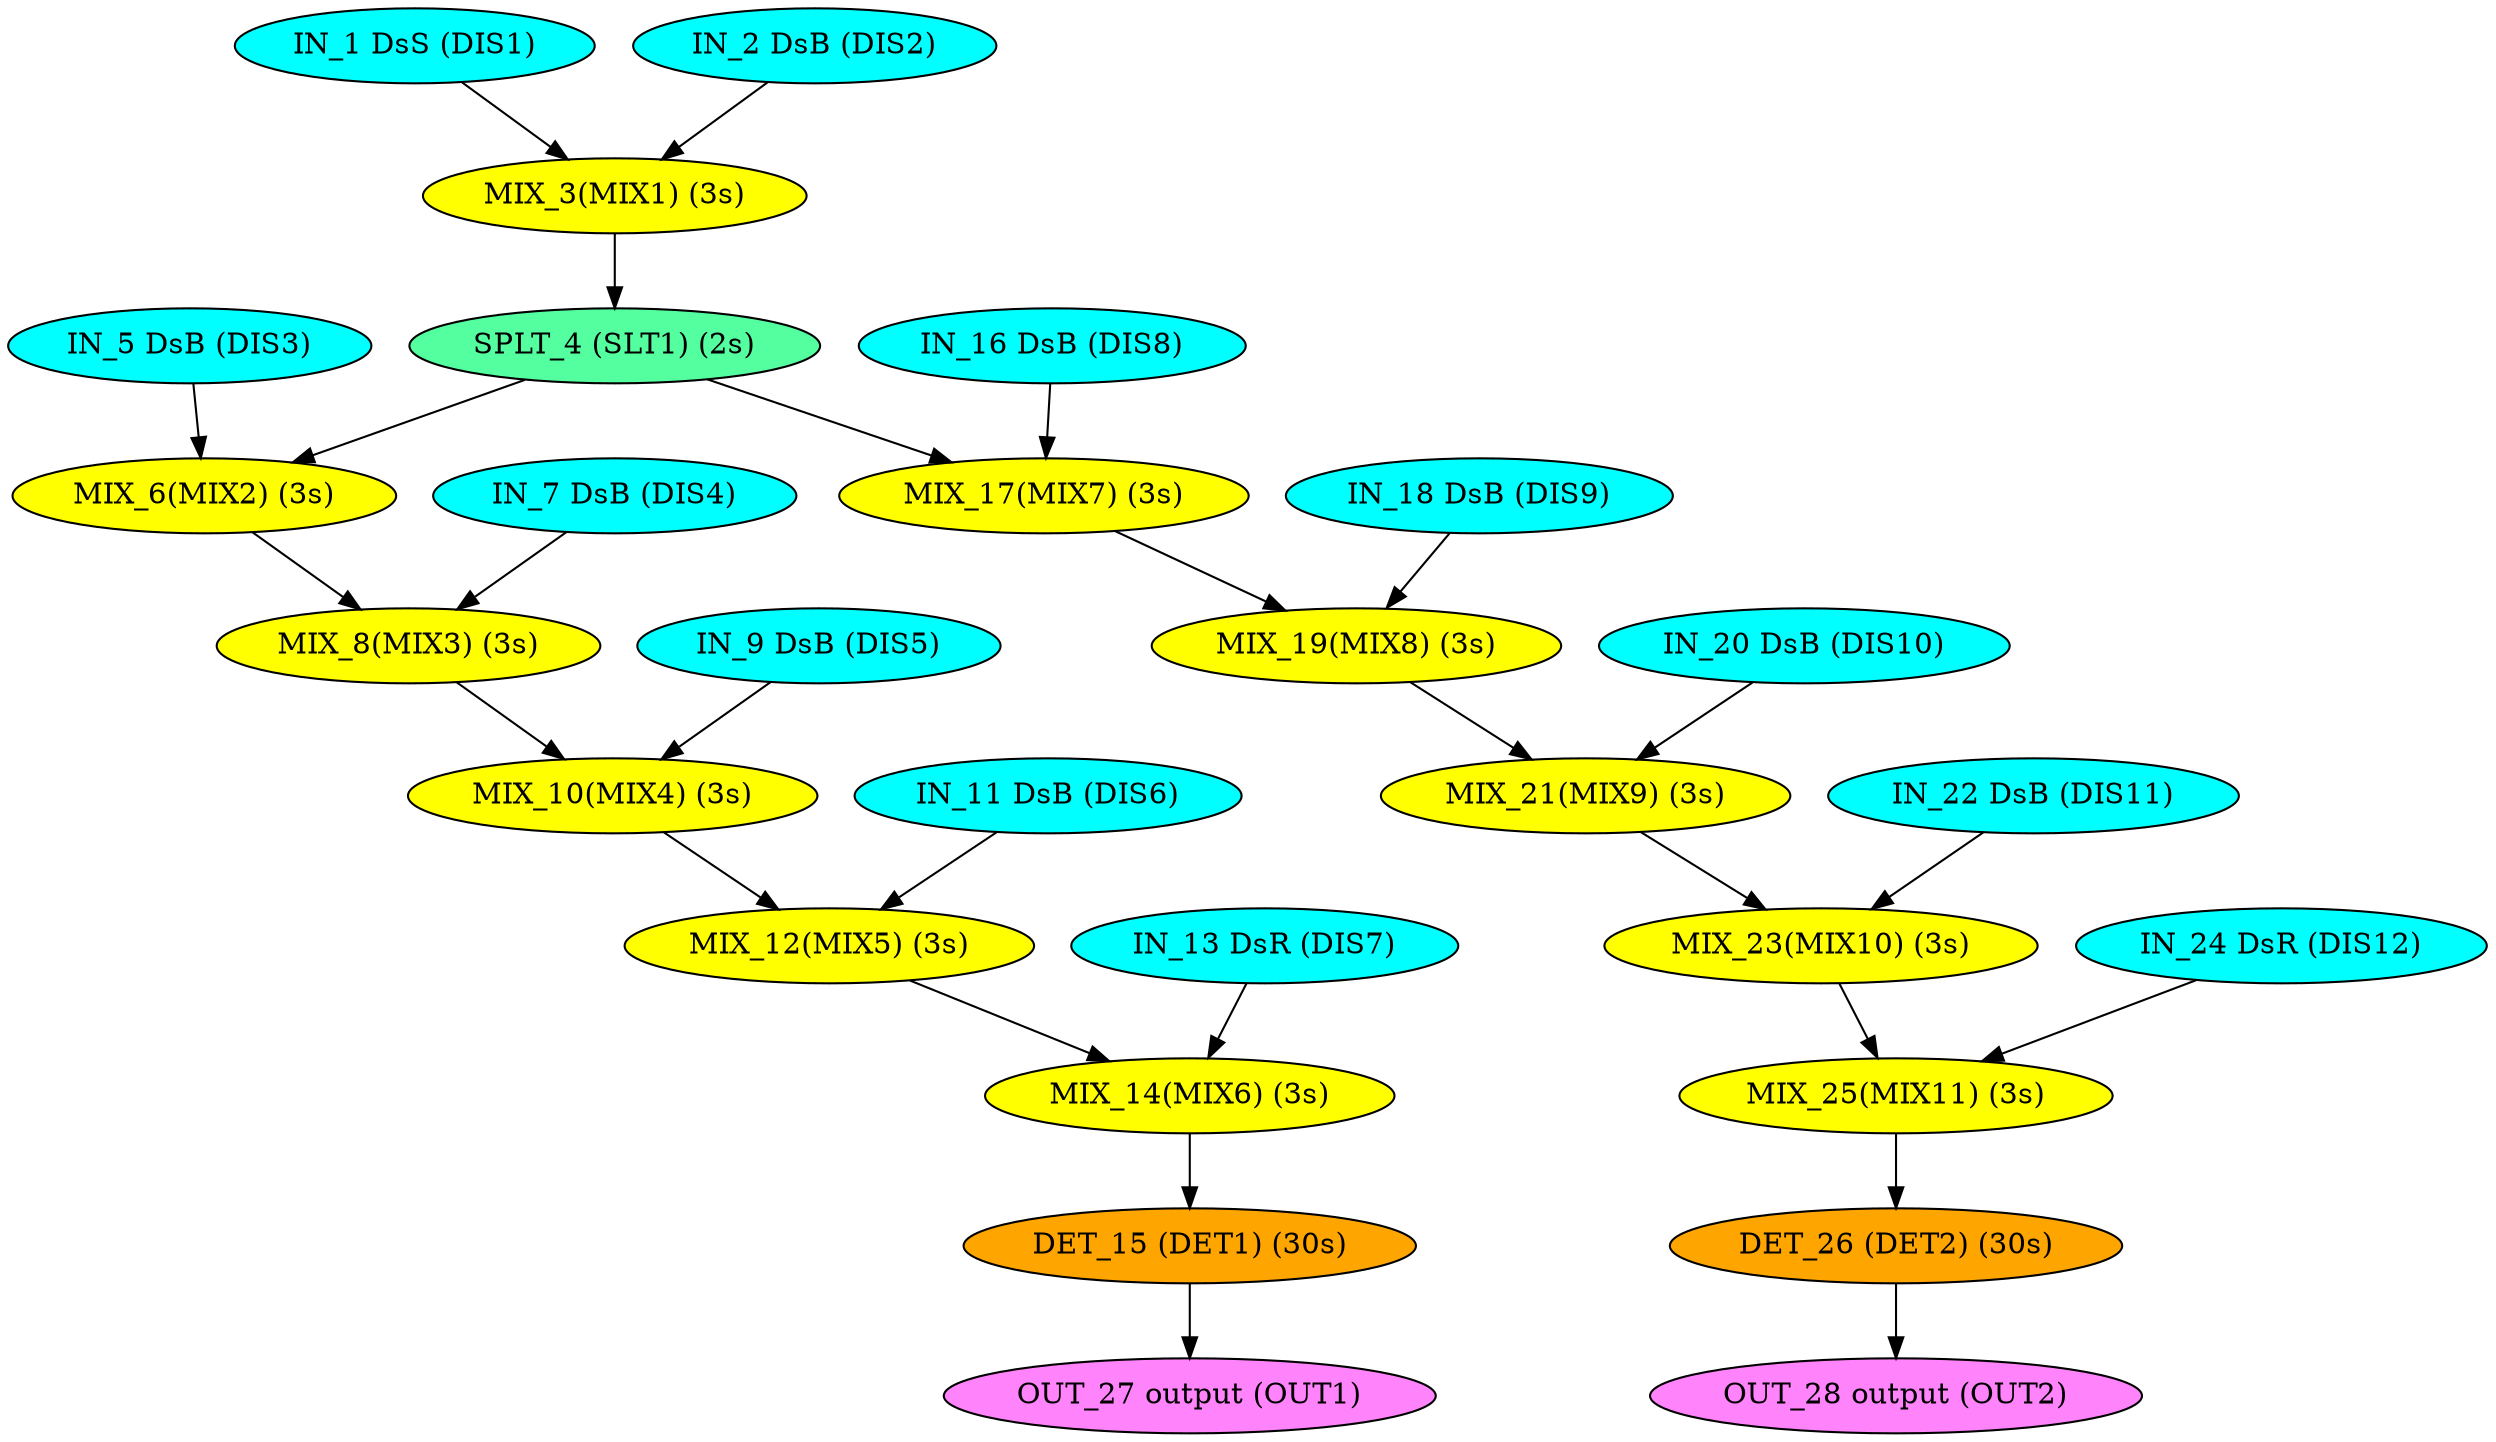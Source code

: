 digraph G {
1 [label = "IN_1 DsS (DIS1)\n" fillcolor=cyan, style=filled];
1 -> 3;
2 [label = "IN_2 DsB (DIS2)\n" fillcolor=cyan, style=filled];
2 -> 3;
3 [label = "MIX_3(MIX1) (3s)\n" fillcolor=yellow, style=filled];
3 -> 4;
4 [label = "SPLT_4 (SLT1) (2s)\n" fillcolor=seagreen1, style=filled];
4 -> 6;
4 -> 17;
5 [label = "IN_5 DsB (DIS3)\n" fillcolor=cyan, style=filled];
5 -> 6;
6 [label = "MIX_6(MIX2) (3s)\n" fillcolor=yellow, style=filled];
6 -> 8;
7 [label = "IN_7 DsB (DIS4)\n" fillcolor=cyan, style=filled];
7 -> 8;
8 [label = "MIX_8(MIX3) (3s)\n" fillcolor=yellow, style=filled];
8 -> 10;
9 [label = "IN_9 DsB (DIS5)\n" fillcolor=cyan, style=filled];
9 -> 10;
10 [label = "MIX_10(MIX4) (3s)\n" fillcolor=yellow, style=filled];
10 -> 12;
11 [label = "IN_11 DsB (DIS6)\n" fillcolor=cyan, style=filled];
11 -> 12;
12 [label = "MIX_12(MIX5) (3s)\n" fillcolor=yellow, style=filled];
12 -> 14;
13 [label = "IN_13 DsR (DIS7)\n" fillcolor=cyan, style=filled];
13 -> 14;
14 [label = "MIX_14(MIX6) (3s)\n" fillcolor=yellow, style=filled];
14 -> 15;
15 [label = "DET_15 (DET1) (30s)\n" fillcolor=orange, style=filled];
15 -> 27;
16 [label = "IN_16 DsB (DIS8)\n" fillcolor=cyan, style=filled];
16 -> 17;
17 [label = "MIX_17(MIX7) (3s)\n" fillcolor=yellow, style=filled];
17 -> 19;
18 [label = "IN_18 DsB (DIS9)\n" fillcolor=cyan, style=filled];
18 -> 19;
19 [label = "MIX_19(MIX8) (3s)\n" fillcolor=yellow, style=filled];
19 -> 21;
20 [label = "IN_20 DsB (DIS10)\n" fillcolor=cyan, style=filled];
20 -> 21;
21 [label = "MIX_21(MIX9) (3s)\n" fillcolor=yellow, style=filled];
21 -> 23;
22 [label = "IN_22 DsB (DIS11)\n" fillcolor=cyan, style=filled];
22 -> 23;
23 [label = "MIX_23(MIX10) (3s)\n" fillcolor=yellow, style=filled];
23 -> 25;
24 [label = "IN_24 DsR (DIS12)\n" fillcolor=cyan, style=filled];
24 -> 25;
25 [label = "MIX_25(MIX11) (3s)\n" fillcolor=yellow, style=filled];
25 -> 26;
26 [label = "DET_26 (DET2) (30s)\n" fillcolor=orange, style=filled];
26 -> 28;
27 [label = "OUT_27 output (OUT1)\n" fillcolor=orchid1, style=filled];
28 [label = "OUT_28 output (OUT2)\n" fillcolor=orchid1, style=filled];
}

